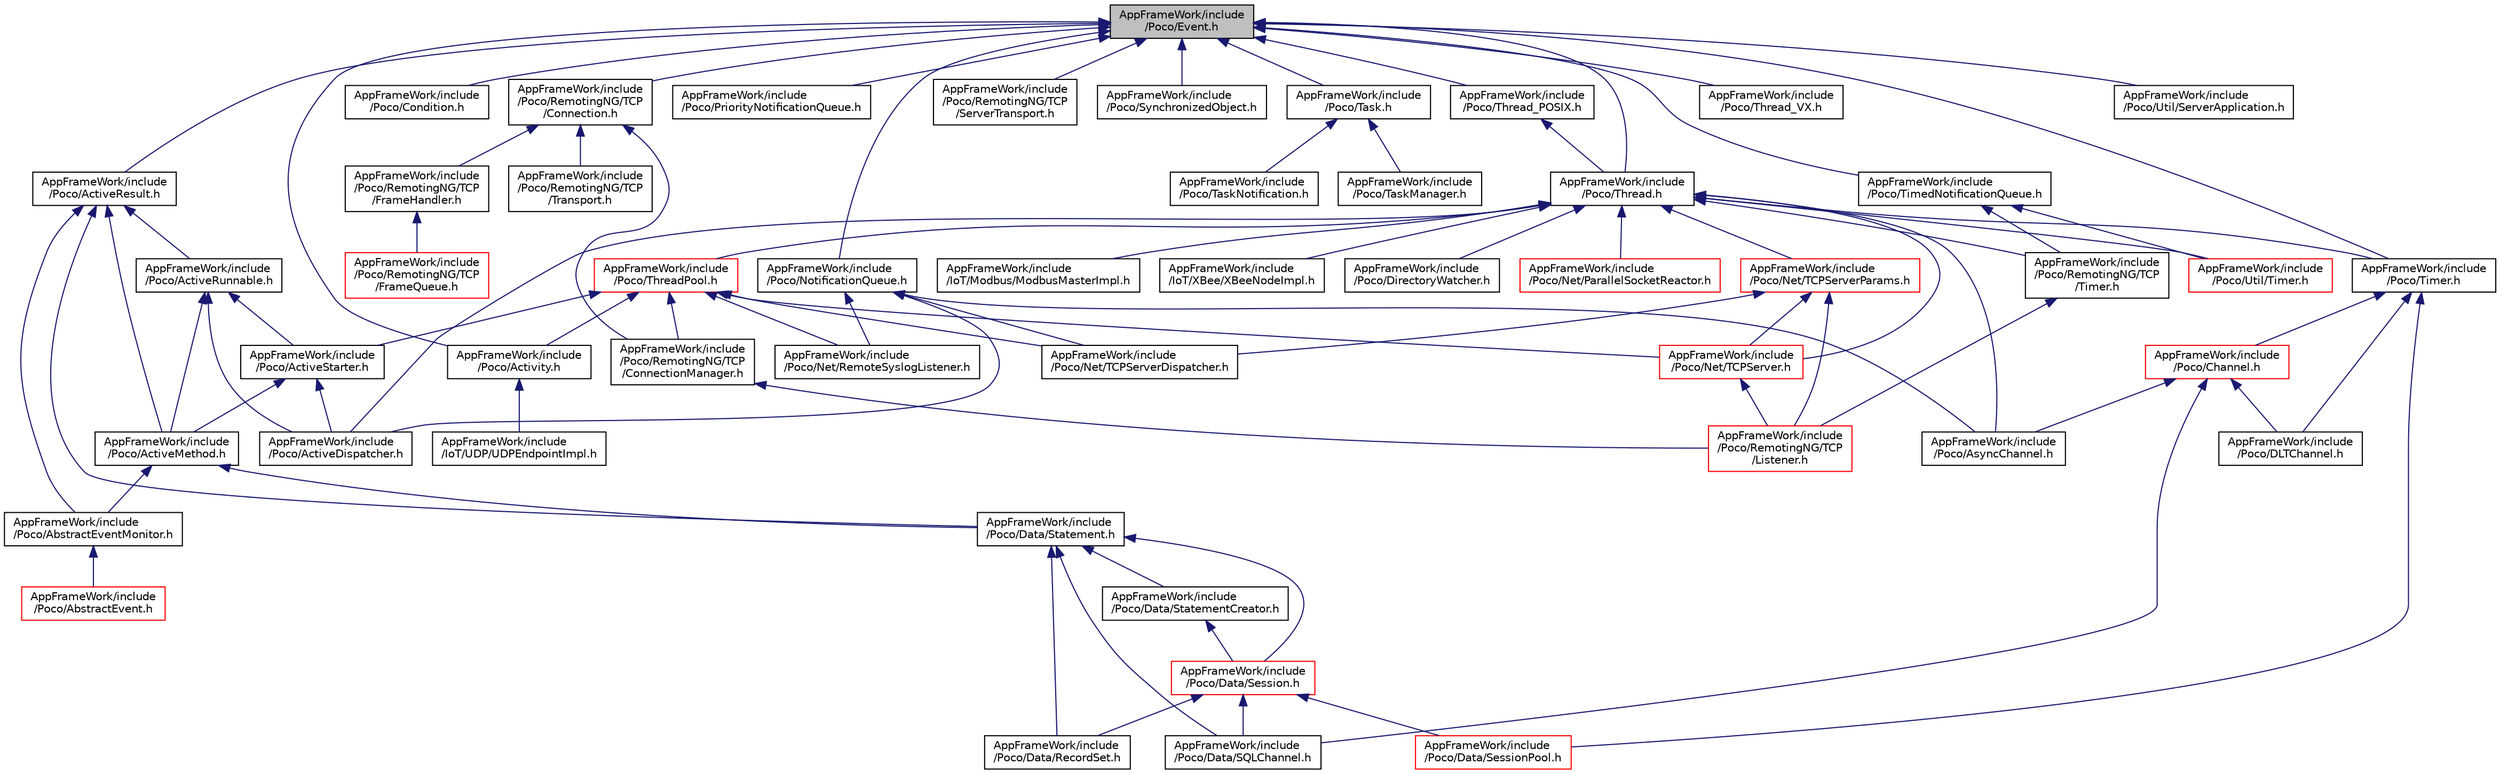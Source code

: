 digraph "AppFrameWork/include/Poco/Event.h"
{
 // LATEX_PDF_SIZE
  edge [fontname="Helvetica",fontsize="10",labelfontname="Helvetica",labelfontsize="10"];
  node [fontname="Helvetica",fontsize="10",shape=record];
  Node1 [label="AppFrameWork/include\l/Poco/Event.h",height=0.2,width=0.4,color="black", fillcolor="grey75", style="filled", fontcolor="black",tooltip=" "];
  Node1 -> Node2 [dir="back",color="midnightblue",fontsize="10",style="solid",fontname="Helvetica"];
  Node2 [label="AppFrameWork/include\l/Poco/ActiveResult.h",height=0.2,width=0.4,color="black", fillcolor="white", style="filled",URL="$ActiveResult_8h.html",tooltip=" "];
  Node2 -> Node3 [dir="back",color="midnightblue",fontsize="10",style="solid",fontname="Helvetica"];
  Node3 [label="AppFrameWork/include\l/Poco/AbstractEventMonitor.h",height=0.2,width=0.4,color="black", fillcolor="white", style="filled",URL="$AbstractEventMonitor_8h.html",tooltip=" "];
  Node3 -> Node4 [dir="back",color="midnightblue",fontsize="10",style="solid",fontname="Helvetica"];
  Node4 [label="AppFrameWork/include\l/Poco/AbstractEvent.h",height=0.2,width=0.4,color="red", fillcolor="white", style="filled",URL="$AbstractEvent_8h.html",tooltip=" "];
  Node2 -> Node393 [dir="back",color="midnightblue",fontsize="10",style="solid",fontname="Helvetica"];
  Node393 [label="AppFrameWork/include\l/Poco/ActiveMethod.h",height=0.2,width=0.4,color="black", fillcolor="white", style="filled",URL="$ActiveMethod_8h.html",tooltip=" "];
  Node393 -> Node3 [dir="back",color="midnightblue",fontsize="10",style="solid",fontname="Helvetica"];
  Node393 -> Node394 [dir="back",color="midnightblue",fontsize="10",style="solid",fontname="Helvetica"];
  Node394 [label="AppFrameWork/include\l/Poco/Data/Statement.h",height=0.2,width=0.4,color="black", fillcolor="white", style="filled",URL="$Statement_8h.html",tooltip=" "];
  Node394 -> Node395 [dir="back",color="midnightblue",fontsize="10",style="solid",fontname="Helvetica"];
  Node395 [label="AppFrameWork/include\l/Poco/Data/RecordSet.h",height=0.2,width=0.4,color="black", fillcolor="white", style="filled",URL="$RecordSet_8h.html",tooltip=" "];
  Node394 -> Node396 [dir="back",color="midnightblue",fontsize="10",style="solid",fontname="Helvetica"];
  Node396 [label="AppFrameWork/include\l/Poco/Data/Session.h",height=0.2,width=0.4,color="red", fillcolor="white", style="filled",URL="$Data_2Session_8h.html",tooltip=" "];
  Node396 -> Node395 [dir="back",color="midnightblue",fontsize="10",style="solid",fontname="Helvetica"];
  Node396 -> Node400 [dir="back",color="midnightblue",fontsize="10",style="solid",fontname="Helvetica"];
  Node400 [label="AppFrameWork/include\l/Poco/Data/SessionPool.h",height=0.2,width=0.4,color="red", fillcolor="white", style="filled",URL="$SessionPool_8h.html",tooltip=" "];
  Node396 -> Node398 [dir="back",color="midnightblue",fontsize="10",style="solid",fontname="Helvetica"];
  Node398 [label="AppFrameWork/include\l/Poco/Data/SQLChannel.h",height=0.2,width=0.4,color="black", fillcolor="white", style="filled",URL="$SQLChannel_8h.html",tooltip=" "];
  Node394 -> Node398 [dir="back",color="midnightblue",fontsize="10",style="solid",fontname="Helvetica"];
  Node394 -> Node407 [dir="back",color="midnightblue",fontsize="10",style="solid",fontname="Helvetica"];
  Node407 [label="AppFrameWork/include\l/Poco/Data/StatementCreator.h",height=0.2,width=0.4,color="black", fillcolor="white", style="filled",URL="$StatementCreator_8h.html",tooltip=" "];
  Node407 -> Node396 [dir="back",color="midnightblue",fontsize="10",style="solid",fontname="Helvetica"];
  Node2 -> Node408 [dir="back",color="midnightblue",fontsize="10",style="solid",fontname="Helvetica"];
  Node408 [label="AppFrameWork/include\l/Poco/ActiveRunnable.h",height=0.2,width=0.4,color="black", fillcolor="white", style="filled",URL="$ActiveRunnable_8h.html",tooltip=" "];
  Node408 -> Node409 [dir="back",color="midnightblue",fontsize="10",style="solid",fontname="Helvetica"];
  Node409 [label="AppFrameWork/include\l/Poco/ActiveDispatcher.h",height=0.2,width=0.4,color="black", fillcolor="white", style="filled",URL="$ActiveDispatcher_8h.html",tooltip=" "];
  Node408 -> Node393 [dir="back",color="midnightblue",fontsize="10",style="solid",fontname="Helvetica"];
  Node408 -> Node410 [dir="back",color="midnightblue",fontsize="10",style="solid",fontname="Helvetica"];
  Node410 [label="AppFrameWork/include\l/Poco/ActiveStarter.h",height=0.2,width=0.4,color="black", fillcolor="white", style="filled",URL="$ActiveStarter_8h.html",tooltip=" "];
  Node410 -> Node409 [dir="back",color="midnightblue",fontsize="10",style="solid",fontname="Helvetica"];
  Node410 -> Node393 [dir="back",color="midnightblue",fontsize="10",style="solid",fontname="Helvetica"];
  Node2 -> Node394 [dir="back",color="midnightblue",fontsize="10",style="solid",fontname="Helvetica"];
  Node1 -> Node411 [dir="back",color="midnightblue",fontsize="10",style="solid",fontname="Helvetica"];
  Node411 [label="AppFrameWork/include\l/Poco/Activity.h",height=0.2,width=0.4,color="black", fillcolor="white", style="filled",URL="$Activity_8h.html",tooltip=" "];
  Node411 -> Node233 [dir="back",color="midnightblue",fontsize="10",style="solid",fontname="Helvetica"];
  Node233 [label="AppFrameWork/include\l/IoT/UDP/UDPEndpointImpl.h",height=0.2,width=0.4,color="black", fillcolor="white", style="filled",URL="$UDPEndpointImpl_8h.html",tooltip=" "];
  Node1 -> Node412 [dir="back",color="midnightblue",fontsize="10",style="solid",fontname="Helvetica"];
  Node412 [label="AppFrameWork/include\l/Poco/Condition.h",height=0.2,width=0.4,color="black", fillcolor="white", style="filled",URL="$Condition_8h.html",tooltip=" "];
  Node1 -> Node413 [dir="back",color="midnightblue",fontsize="10",style="solid",fontname="Helvetica"];
  Node413 [label="AppFrameWork/include\l/Poco/NotificationQueue.h",height=0.2,width=0.4,color="black", fillcolor="white", style="filled",URL="$NotificationQueue_8h.html",tooltip=" "];
  Node413 -> Node409 [dir="back",color="midnightblue",fontsize="10",style="solid",fontname="Helvetica"];
  Node413 -> Node414 [dir="back",color="midnightblue",fontsize="10",style="solid",fontname="Helvetica"];
  Node414 [label="AppFrameWork/include\l/Poco/AsyncChannel.h",height=0.2,width=0.4,color="black", fillcolor="white", style="filled",URL="$AsyncChannel_8h.html",tooltip=" "];
  Node413 -> Node415 [dir="back",color="midnightblue",fontsize="10",style="solid",fontname="Helvetica"];
  Node415 [label="AppFrameWork/include\l/Poco/Net/RemoteSyslogListener.h",height=0.2,width=0.4,color="black", fillcolor="white", style="filled",URL="$RemoteSyslogListener_8h.html",tooltip=" "];
  Node413 -> Node310 [dir="back",color="midnightblue",fontsize="10",style="solid",fontname="Helvetica"];
  Node310 [label="AppFrameWork/include\l/Poco/Net/TCPServerDispatcher.h",height=0.2,width=0.4,color="black", fillcolor="white", style="filled",URL="$TCPServerDispatcher_8h.html",tooltip=" "];
  Node1 -> Node416 [dir="back",color="midnightblue",fontsize="10",style="solid",fontname="Helvetica"];
  Node416 [label="AppFrameWork/include\l/Poco/PriorityNotificationQueue.h",height=0.2,width=0.4,color="black", fillcolor="white", style="filled",URL="$PriorityNotificationQueue_8h.html",tooltip=" "];
  Node1 -> Node312 [dir="back",color="midnightblue",fontsize="10",style="solid",fontname="Helvetica"];
  Node312 [label="AppFrameWork/include\l/Poco/RemotingNG/TCP\l/Connection.h",height=0.2,width=0.4,color="black", fillcolor="white", style="filled",URL="$Connection_8h.html",tooltip=" "];
  Node312 -> Node313 [dir="back",color="midnightblue",fontsize="10",style="solid",fontname="Helvetica"];
  Node313 [label="AppFrameWork/include\l/Poco/RemotingNG/TCP\l/ConnectionManager.h",height=0.2,width=0.4,color="black", fillcolor="white", style="filled",URL="$ConnectionManager_8h.html",tooltip=" "];
  Node313 -> Node301 [dir="back",color="midnightblue",fontsize="10",style="solid",fontname="Helvetica"];
  Node301 [label="AppFrameWork/include\l/Poco/RemotingNG/TCP\l/Listener.h",height=0.2,width=0.4,color="red", fillcolor="white", style="filled",URL="$TCP_2Listener_8h.html",tooltip=" "];
  Node312 -> Node314 [dir="back",color="midnightblue",fontsize="10",style="solid",fontname="Helvetica"];
  Node314 [label="AppFrameWork/include\l/Poco/RemotingNG/TCP\l/FrameHandler.h",height=0.2,width=0.4,color="black", fillcolor="white", style="filled",URL="$FrameHandler_8h.html",tooltip=" "];
  Node314 -> Node315 [dir="back",color="midnightblue",fontsize="10",style="solid",fontname="Helvetica"];
  Node315 [label="AppFrameWork/include\l/Poco/RemotingNG/TCP\l/FrameQueue.h",height=0.2,width=0.4,color="red", fillcolor="white", style="filled",URL="$FrameQueue_8h.html",tooltip=" "];
  Node312 -> Node318 [dir="back",color="midnightblue",fontsize="10",style="solid",fontname="Helvetica"];
  Node318 [label="AppFrameWork/include\l/Poco/RemotingNG/TCP\l/Transport.h",height=0.2,width=0.4,color="black", fillcolor="white", style="filled",URL="$TCP_2Transport_8h.html",tooltip=" "];
  Node1 -> Node317 [dir="back",color="midnightblue",fontsize="10",style="solid",fontname="Helvetica"];
  Node317 [label="AppFrameWork/include\l/Poco/RemotingNG/TCP\l/ServerTransport.h",height=0.2,width=0.4,color="black", fillcolor="white", style="filled",URL="$TCP_2ServerTransport_8h.html",tooltip=" "];
  Node1 -> Node417 [dir="back",color="midnightblue",fontsize="10",style="solid",fontname="Helvetica"];
  Node417 [label="AppFrameWork/include\l/Poco/SynchronizedObject.h",height=0.2,width=0.4,color="black", fillcolor="white", style="filled",URL="$SynchronizedObject_8h.html",tooltip=" "];
  Node1 -> Node418 [dir="back",color="midnightblue",fontsize="10",style="solid",fontname="Helvetica"];
  Node418 [label="AppFrameWork/include\l/Poco/Task.h",height=0.2,width=0.4,color="black", fillcolor="white", style="filled",URL="$Task_8h.html",tooltip=" "];
  Node418 -> Node419 [dir="back",color="midnightblue",fontsize="10",style="solid",fontname="Helvetica"];
  Node419 [label="AppFrameWork/include\l/Poco/TaskManager.h",height=0.2,width=0.4,color="black", fillcolor="white", style="filled",URL="$TaskManager_8h.html",tooltip=" "];
  Node418 -> Node420 [dir="back",color="midnightblue",fontsize="10",style="solid",fontname="Helvetica"];
  Node420 [label="AppFrameWork/include\l/Poco/TaskNotification.h",height=0.2,width=0.4,color="black", fillcolor="white", style="filled",URL="$TaskNotification_8h.html",tooltip=" "];
  Node1 -> Node421 [dir="back",color="midnightblue",fontsize="10",style="solid",fontname="Helvetica"];
  Node421 [label="AppFrameWork/include\l/Poco/Thread.h",height=0.2,width=0.4,color="black", fillcolor="white", style="filled",URL="$Thread_8h.html",tooltip=" "];
  Node421 -> Node134 [dir="back",color="midnightblue",fontsize="10",style="solid",fontname="Helvetica"];
  Node134 [label="AppFrameWork/include\l/IoT/Modbus/ModbusMasterImpl.h",height=0.2,width=0.4,color="black", fillcolor="white", style="filled",URL="$ModbusMasterImpl_8h.html",tooltip=" "];
  Node421 -> Node266 [dir="back",color="midnightblue",fontsize="10",style="solid",fontname="Helvetica"];
  Node266 [label="AppFrameWork/include\l/IoT/XBee/XBeeNodeImpl.h",height=0.2,width=0.4,color="black", fillcolor="white", style="filled",URL="$XBeeNodeImpl_8h.html",tooltip=" "];
  Node421 -> Node409 [dir="back",color="midnightblue",fontsize="10",style="solid",fontname="Helvetica"];
  Node421 -> Node414 [dir="back",color="midnightblue",fontsize="10",style="solid",fontname="Helvetica"];
  Node421 -> Node274 [dir="back",color="midnightblue",fontsize="10",style="solid",fontname="Helvetica"];
  Node274 [label="AppFrameWork/include\l/Poco/DirectoryWatcher.h",height=0.2,width=0.4,color="black", fillcolor="white", style="filled",URL="$DirectoryWatcher_8h.html",tooltip=" "];
  Node421 -> Node294 [dir="back",color="midnightblue",fontsize="10",style="solid",fontname="Helvetica"];
  Node294 [label="AppFrameWork/include\l/Poco/Net/ParallelSocketReactor.h",height=0.2,width=0.4,color="red", fillcolor="white", style="filled",URL="$ParallelSocketReactor_8h.html",tooltip=" "];
  Node421 -> Node299 [dir="back",color="midnightblue",fontsize="10",style="solid",fontname="Helvetica"];
  Node299 [label="AppFrameWork/include\l/Poco/Net/TCPServer.h",height=0.2,width=0.4,color="red", fillcolor="white", style="filled",URL="$TCPServer_8h.html",tooltip=" "];
  Node299 -> Node301 [dir="back",color="midnightblue",fontsize="10",style="solid",fontname="Helvetica"];
  Node421 -> Node422 [dir="back",color="midnightblue",fontsize="10",style="solid",fontname="Helvetica"];
  Node422 [label="AppFrameWork/include\l/Poco/Net/TCPServerParams.h",height=0.2,width=0.4,color="red", fillcolor="white", style="filled",URL="$TCPServerParams_8h.html",tooltip=" "];
  Node422 -> Node299 [dir="back",color="midnightblue",fontsize="10",style="solid",fontname="Helvetica"];
  Node422 -> Node310 [dir="back",color="midnightblue",fontsize="10",style="solid",fontname="Helvetica"];
  Node422 -> Node301 [dir="back",color="midnightblue",fontsize="10",style="solid",fontname="Helvetica"];
  Node421 -> Node424 [dir="back",color="midnightblue",fontsize="10",style="solid",fontname="Helvetica"];
  Node424 [label="AppFrameWork/include\l/Poco/RemotingNG/TCP\l/Timer.h",height=0.2,width=0.4,color="black", fillcolor="white", style="filled",URL="$RemotingNG_2TCP_2Timer_8h.html",tooltip=" "];
  Node424 -> Node301 [dir="back",color="midnightblue",fontsize="10",style="solid",fontname="Helvetica"];
  Node421 -> Node425 [dir="back",color="midnightblue",fontsize="10",style="solid",fontname="Helvetica"];
  Node425 [label="AppFrameWork/include\l/Poco/ThreadPool.h",height=0.2,width=0.4,color="red", fillcolor="white", style="filled",URL="$ThreadPool_8h.html",tooltip=" "];
  Node425 -> Node410 [dir="back",color="midnightblue",fontsize="10",style="solid",fontname="Helvetica"];
  Node425 -> Node411 [dir="back",color="midnightblue",fontsize="10",style="solid",fontname="Helvetica"];
  Node425 -> Node415 [dir="back",color="midnightblue",fontsize="10",style="solid",fontname="Helvetica"];
  Node425 -> Node299 [dir="back",color="midnightblue",fontsize="10",style="solid",fontname="Helvetica"];
  Node425 -> Node310 [dir="back",color="midnightblue",fontsize="10",style="solid",fontname="Helvetica"];
  Node425 -> Node313 [dir="back",color="midnightblue",fontsize="10",style="solid",fontname="Helvetica"];
  Node421 -> Node426 [dir="back",color="midnightblue",fontsize="10",style="solid",fontname="Helvetica"];
  Node426 [label="AppFrameWork/include\l/Poco/Timer.h",height=0.2,width=0.4,color="black", fillcolor="white", style="filled",URL="$Timer_8h.html",tooltip=" "];
  Node426 -> Node427 [dir="back",color="midnightblue",fontsize="10",style="solid",fontname="Helvetica"];
  Node427 [label="AppFrameWork/include\l/Poco/Channel.h",height=0.2,width=0.4,color="red", fillcolor="white", style="filled",URL="$Channel_8h.html",tooltip=" "];
  Node427 -> Node414 [dir="back",color="midnightblue",fontsize="10",style="solid",fontname="Helvetica"];
  Node427 -> Node398 [dir="back",color="midnightblue",fontsize="10",style="solid",fontname="Helvetica"];
  Node427 -> Node429 [dir="back",color="midnightblue",fontsize="10",style="solid",fontname="Helvetica"];
  Node429 [label="AppFrameWork/include\l/Poco/DLTChannel.h",height=0.2,width=0.4,color="black", fillcolor="white", style="filled",URL="$DLTChannel_8h.html",tooltip=" "];
  Node426 -> Node400 [dir="back",color="midnightblue",fontsize="10",style="solid",fontname="Helvetica"];
  Node426 -> Node429 [dir="back",color="midnightblue",fontsize="10",style="solid",fontname="Helvetica"];
  Node421 -> Node449 [dir="back",color="midnightblue",fontsize="10",style="solid",fontname="Helvetica"];
  Node449 [label="AppFrameWork/include\l/Poco/Util/Timer.h",height=0.2,width=0.4,color="red", fillcolor="white", style="filled",URL="$Util_2Timer_8h.html",tooltip=" "];
  Node1 -> Node450 [dir="back",color="midnightblue",fontsize="10",style="solid",fontname="Helvetica"];
  Node450 [label="AppFrameWork/include\l/Poco/Thread_POSIX.h",height=0.2,width=0.4,color="black", fillcolor="white", style="filled",URL="$Thread__POSIX_8h.html",tooltip=" "];
  Node450 -> Node421 [dir="back",color="midnightblue",fontsize="10",style="solid",fontname="Helvetica"];
  Node1 -> Node451 [dir="back",color="midnightblue",fontsize="10",style="solid",fontname="Helvetica"];
  Node451 [label="AppFrameWork/include\l/Poco/Thread_VX.h",height=0.2,width=0.4,color="black", fillcolor="white", style="filled",URL="$Thread__VX_8h.html",tooltip=" "];
  Node1 -> Node452 [dir="back",color="midnightblue",fontsize="10",style="solid",fontname="Helvetica"];
  Node452 [label="AppFrameWork/include\l/Poco/TimedNotificationQueue.h",height=0.2,width=0.4,color="black", fillcolor="white", style="filled",URL="$TimedNotificationQueue_8h.html",tooltip=" "];
  Node452 -> Node424 [dir="back",color="midnightblue",fontsize="10",style="solid",fontname="Helvetica"];
  Node452 -> Node449 [dir="back",color="midnightblue",fontsize="10",style="solid",fontname="Helvetica"];
  Node1 -> Node426 [dir="back",color="midnightblue",fontsize="10",style="solid",fontname="Helvetica"];
  Node1 -> Node370 [dir="back",color="midnightblue",fontsize="10",style="solid",fontname="Helvetica"];
  Node370 [label="AppFrameWork/include\l/Poco/Util/ServerApplication.h",height=0.2,width=0.4,color="black", fillcolor="white", style="filled",URL="$ServerApplication_8h.html",tooltip=" "];
}
